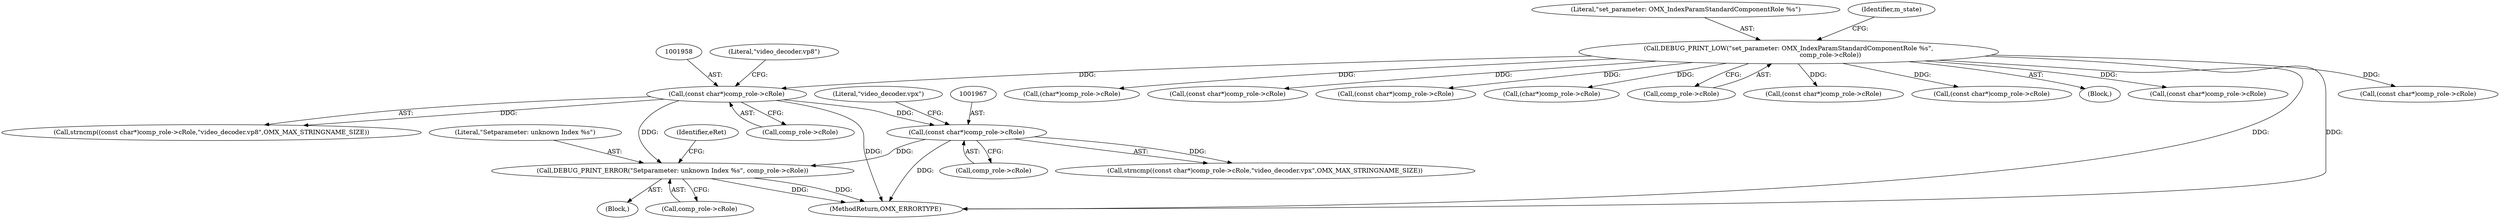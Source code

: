 digraph "0_Android_46e305be6e670a5a0041b0b4861122a0f1aabefa_2@pointer" {
"1001982" [label="(Call,DEBUG_PRINT_ERROR(\"Setparameter: unknown Index %s\", comp_role->cRole))"];
"1001957" [label="(Call,(const char*)comp_role->cRole)"];
"1001637" [label="(Call,DEBUG_PRINT_LOW(\"set_parameter: OMX_IndexParamStandardComponentRole %s\",\n                                          comp_role->cRole))"];
"1001966" [label="(Call,(const char*)comp_role->cRole)"];
"1001965" [label="(Call,strncmp((const char*)comp_role->cRole,\"video_decoder.vpx\",OMX_MAX_STRINGNAME_SIZE))"];
"1001988" [label="(Identifier,eRet)"];
"1001956" [label="(Call,strncmp((const char*)comp_role->cRole,\"video_decoder.vp8\",OMX_MAX_STRINGNAME_SIZE))"];
"1001966" [label="(Call,(const char*)comp_role->cRole)"];
"1001968" [label="(Call,comp_role->cRole)"];
"1001919" [label="(Call,(const char*)comp_role->cRole)"];
"1001710" [label="(Call,(char*)comp_role->cRole)"];
"1003102" [label="(MethodReturn,OMX_ERRORTYPE)"];
"1002003" [label="(Call,(const char*)comp_role->cRole)"];
"1001982" [label="(Call,DEBUG_PRINT_ERROR(\"Setparameter: unknown Index %s\", comp_role->cRole))"];
"1001747" [label="(Call,(const char*)comp_role->cRole)"];
"1001957" [label="(Call,(const char*)comp_role->cRole)"];
"1001638" [label="(Literal,\"set_parameter: OMX_IndexParamStandardComponentRole %s\")"];
"1001673" [label="(Call,(char*)comp_role->cRole)"];
"1001981" [label="(Block,)"];
"1001639" [label="(Call,comp_role->cRole)"];
"1001821" [label="(Call,(const char*)comp_role->cRole)"];
"1001784" [label="(Call,(const char*)comp_role->cRole)"];
"1001971" [label="(Literal,\"video_decoder.vpx\")"];
"1001962" [label="(Literal,\"video_decoder.vp8\")"];
"1001627" [label="(Block,)"];
"1001984" [label="(Call,comp_role->cRole)"];
"1001983" [label="(Literal,\"Setparameter: unknown Index %s\")"];
"1001874" [label="(Call,(const char*)comp_role->cRole)"];
"1001645" [label="(Identifier,m_state)"];
"1001637" [label="(Call,DEBUG_PRINT_LOW(\"set_parameter: OMX_IndexParamStandardComponentRole %s\",\n                                          comp_role->cRole))"];
"1001959" [label="(Call,comp_role->cRole)"];
"1001982" -> "1001981"  [label="AST: "];
"1001982" -> "1001984"  [label="CFG: "];
"1001983" -> "1001982"  [label="AST: "];
"1001984" -> "1001982"  [label="AST: "];
"1001988" -> "1001982"  [label="CFG: "];
"1001982" -> "1003102"  [label="DDG: "];
"1001982" -> "1003102"  [label="DDG: "];
"1001957" -> "1001982"  [label="DDG: "];
"1001966" -> "1001982"  [label="DDG: "];
"1001957" -> "1001956"  [label="AST: "];
"1001957" -> "1001959"  [label="CFG: "];
"1001958" -> "1001957"  [label="AST: "];
"1001959" -> "1001957"  [label="AST: "];
"1001962" -> "1001957"  [label="CFG: "];
"1001957" -> "1003102"  [label="DDG: "];
"1001957" -> "1001956"  [label="DDG: "];
"1001637" -> "1001957"  [label="DDG: "];
"1001957" -> "1001966"  [label="DDG: "];
"1001637" -> "1001627"  [label="AST: "];
"1001637" -> "1001639"  [label="CFG: "];
"1001638" -> "1001637"  [label="AST: "];
"1001639" -> "1001637"  [label="AST: "];
"1001645" -> "1001637"  [label="CFG: "];
"1001637" -> "1003102"  [label="DDG: "];
"1001637" -> "1003102"  [label="DDG: "];
"1001637" -> "1001673"  [label="DDG: "];
"1001637" -> "1001710"  [label="DDG: "];
"1001637" -> "1001747"  [label="DDG: "];
"1001637" -> "1001784"  [label="DDG: "];
"1001637" -> "1001821"  [label="DDG: "];
"1001637" -> "1001874"  [label="DDG: "];
"1001637" -> "1001919"  [label="DDG: "];
"1001637" -> "1002003"  [label="DDG: "];
"1001966" -> "1001965"  [label="AST: "];
"1001966" -> "1001968"  [label="CFG: "];
"1001967" -> "1001966"  [label="AST: "];
"1001968" -> "1001966"  [label="AST: "];
"1001971" -> "1001966"  [label="CFG: "];
"1001966" -> "1003102"  [label="DDG: "];
"1001966" -> "1001965"  [label="DDG: "];
}
